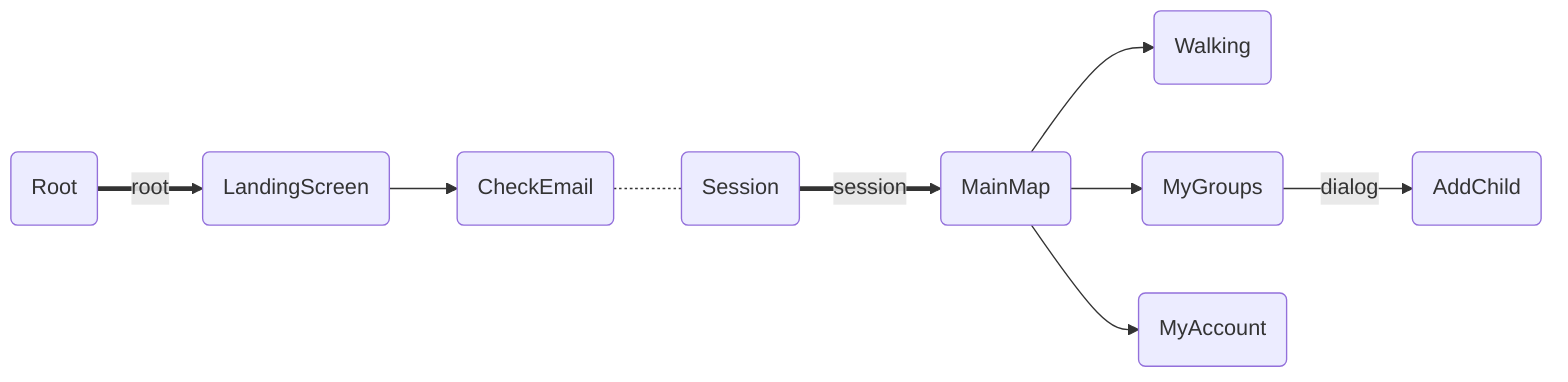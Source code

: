 graph LR;
A("Root");
B("LandingScreen");
A== "root" ==>B;
C("CheckEmail");
B-->C;
D("Session");
C-.-D;
E("MainMap");
D== "session" ==>E;
F("Walking");
E-->F;
G("MyGroups");
E-->G;
H("MyAccount");
E-->H;
I("AddChild");
G-- "dialog" -->I;